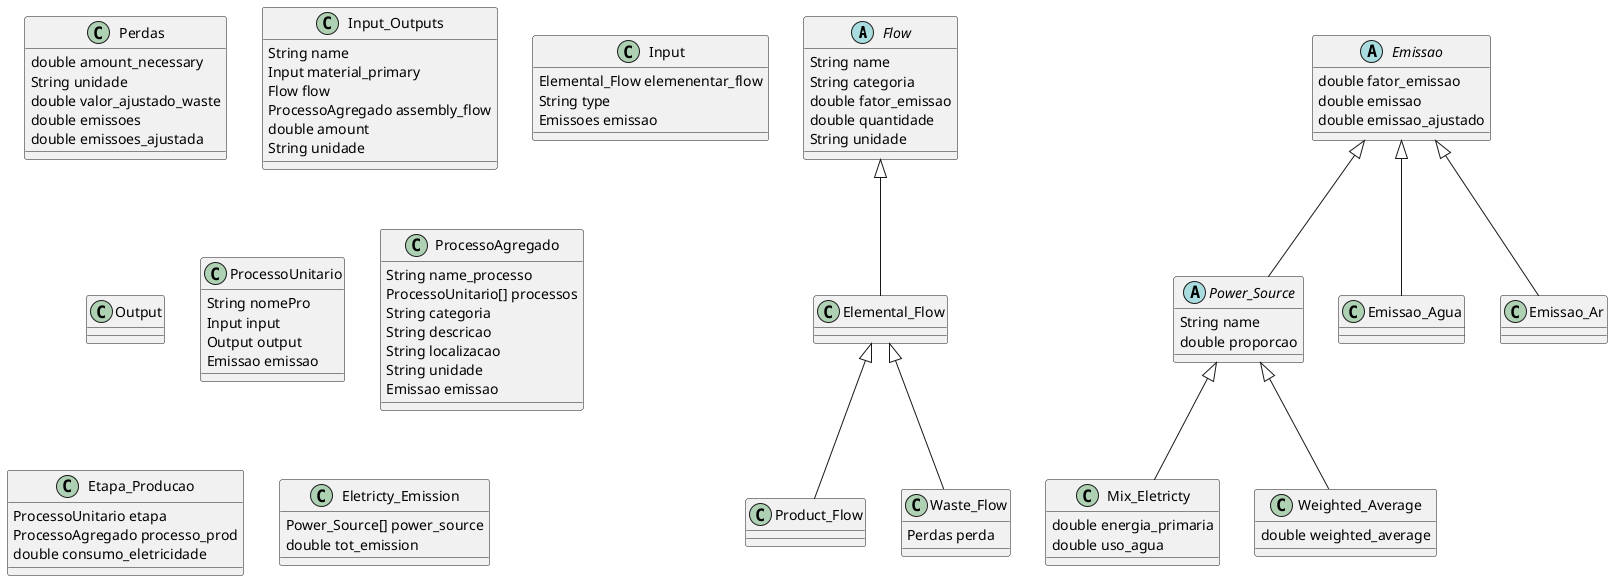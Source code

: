 @startuml DiaramaAtividade

/'Inico das classes'/

abstract class Flow {
    String name
    String categoria
    double fator_emissao
    double quantidade
    String unidade
}

/'Nota o elemenentar flow tanto pode ser um input
ou output'/
class Elemental_Flow extends Flow{

}

/'Ocorre entre processos, ou'/
class Product_Flow extends Elemental_Flow {

}

/'
Corresponde as substancias/ objetos que serao
"alienados" de alguma forma
'/
class Waste_Flow extends Elemental_Flow {
    Perdas perda
}

class Perdas {
    double amount_necessary
    String unidade
    double valor_ajustado_waste
    double emissoes
    double emissoes_ajustada
}

/' Aqui guarda os Fluxos de entrada e de saida
Os de entrada corresponde a tudo o que entra para produzir
o produto
Os fluxos de saida a tudo o gerado pela produção

O fator_emissão não até que ponto pode estar cá

class Input_Outputs {
    String name
    typeInput type 
    Flow flow
    double quantidade 
    String unidade
    double fator_emissao
}
'/
class Input_Outputs {
    String name
    Input material_primary
    Flow flow
    ProcessoAgregado assembly_flow 
    double amount 
    String unidade
}

/'Representas os mateirais a utilizar e outros elementos, tipo energia,
agua, etc

O elementarl Flow, é porque o input tanto pode ser uma energia ou 
recurso naturais
O type é para saber se é energia ou materia-prima
A classe perdas é para saver as perdas relacionadas com o input
'/
class Input  {
    Elemental_Flow elemenentar_flow
    String type
    Emissoes emissao
}

class Output  {

}


/'Esta classe seria um processo unitário

Segundo a figura 2 - Processo, Fluxos e Sistema
cada processo tem um input e um output
'/
class ProcessoUnitario {
    String nomePro
    Input input
    Output output
    Emissao emissao
}

/'
Este classe representa um processo agregado

Ver se o name_processos é necessário
A classe emissão aqui é para guardar a poluição total do processo
'/
class ProcessoAgregado {
    String name_processo
    ProcessoUnitario[] processos
    String categoria
    String descricao
    String localizacao
    String unidade
    Emissao emissao
}

/'Represnta cada etapa de produção'/
class Etapa_Producao {
    ProcessoUnitario etapa
    ProcessoAgregado processo_prod
    double consumo_eletricidade
}

/'Classes a repensar'/

/'
Tabela para o calculo de CO2e 
'/
/'
Não sei se por ser abstrata irá dar problemas 
proporcao --> %
fator emissao --> kgCO₂e/kWh
'/

/'Esta probavelmente e desnecessária'/
abstract class Emissao {
    double fator_emissao
    double emissao
    double emissao_ajustado
}

abstract class Power_Source extends Emissao{
    String name
    double proporcao 
}

/'Energia Primaria --> MJ/kWh
uso de agua --> litros/kWh'/
class Mix_Eletricty extends Power_Source {
    double energia_primaria
    double uso_agua
}

class Weighted_Average extends Power_Source {
    double weighted_average
}

class Emissao_Agua extends Emissao{}

class Emissao_Ar extends Emissao {}

/'
Esta classe serve para calcular o valor total
de emissao de kgCo2e/kWh, para quando a empresa
fornece todos os gasto ou quando não temos acesso
a eles
'/
class Eletricty_Emission {
    Power_Source[] power_source
    double tot_emission
}

/' das classes'/
@enduml